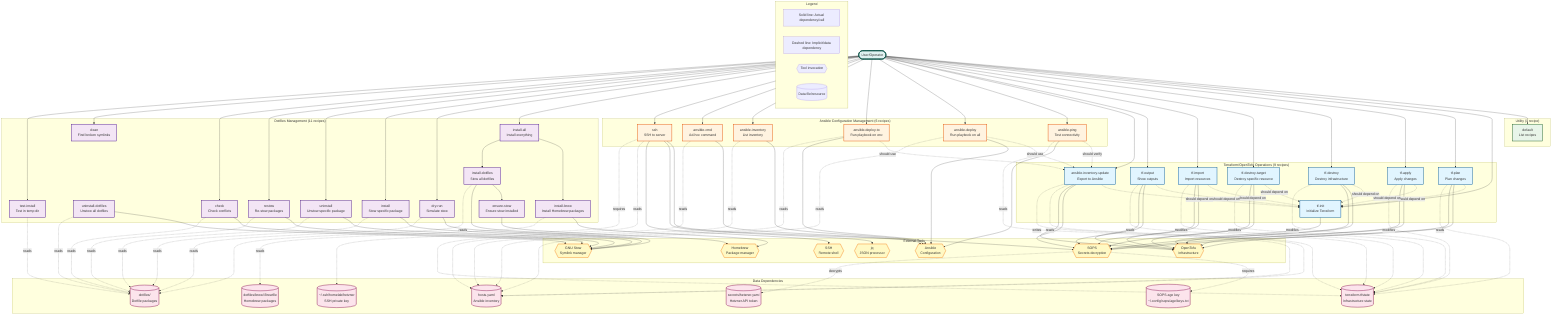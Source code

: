 graph TD
    %% ============================================================================
    %% Justfile Recipe Dependency Graph
    %% ============================================================================
    %% Generated: 2025-10-28
    %% Source: justfile (230 lines, 27 recipes)
    %% Purpose: Visualize recipe dependencies and tool invocations
    %% ============================================================================

    %% User entry points
    User([User/Operator])

    %% ============================================================================
    %% Recipe Nodes
    %% ============================================================================

    %% Utility
    default[default<br/>List recipes]

    %% Terraform/OpenTofu recipes
    tf-init[tf-init<br/>Initialize Terraform]
    tf-plan[tf-plan<br/>Plan changes]
    tf-apply[tf-apply<br/>Apply changes]
    tf-destroy[tf-destroy<br/>Destroy infrastructure]
    tf-destroy-target[tf-destroy-target<br/>Destroy specific resource]
    tf-import[tf-import<br/>Import resources]
    tf-output[tf-output<br/>Show outputs]
    ansible-inventory-update[ansible-inventory-update<br/>Export to Ansible]

    %% Ansible recipes
    ansible-ping[ansible-ping<br/>Test connectivity]
    ansible-deploy[ansible-deploy<br/>Run playbook on all]
    ansible-deploy-to[ansible-deploy-to<br/>Run playbook on env]
    ansible-inventory[ansible-inventory<br/>List inventory]
    ansible-cmd[ansible-cmd<br/>Ad-hoc command]
    ssh[ssh<br/>SSH to server]

    %% Dotfiles recipes
    install-all[install-all<br/>Install everything]
    install-brew[install-brew<br/>Install Homebrew packages]
    install-dotfiles[install-dotfiles<br/>Stow all dotfiles]
    uninstall-dotfiles[uninstall-dotfiles<br/>Unstow all dotfiles]
    ensure-stow[ensure-stow<br/>Ensure stow installed]
    dry-run[dry-run<br/>Simulate stow]
    install[install<br/>Stow specific package]
    uninstall[uninstall<br/>Unstow specific package]
    restow[restow<br/>Re-stow packages]
    check[check<br/>Check conflicts]
    clean[clean<br/>Find broken symlinks]
    test-install[test-install<br/>Test in temp dir]

    %% ============================================================================
    %% External Tools
    %% ============================================================================

    sops{{SOPS<br/>Secrets decryption}}
    tofu{{OpenTofu<br/>Infrastructure}}
    ansible{{Ansible<br/>Configuration}}
    stow{{GNU Stow<br/>Symlink manager}}
    brew{{Homebrew<br/>Package manager}}
    jq{{jq<br/>JSON processor}}
    ssh-tool{{SSH<br/>Remote shell}}

    %% ============================================================================
    %% Data Dependencies
    %% ============================================================================

    age-key[(SOPS age key<br/>~/.config/sops/age/keys.txt)]
    hetzner-secrets[(secrets/hetzner.yaml<br/>Hetzner API token)]
    tf-state[(terraform.tfstate<br/>Infrastructure state)]
    ansible-inv[(hosts.yaml<br/>Ansible inventory)]
    ssh-key[(~/.ssh/homelab/hetzner<br/>SSH private key)]
    dotfiles-dir[(dotfiles/<br/>Dotfile packages)]
    brewfile[(dotfiles/brew/.Brewfile<br/>Homebrew packages)]

    %% ============================================================================
    %% User Interactions
    %% ============================================================================

    User --> default
    User --> tf-init
    User --> tf-plan
    User --> tf-apply
    User --> tf-destroy
    User --> tf-destroy-target
    User --> tf-import
    User --> tf-output
    User --> ansible-inventory-update
    User --> ansible-ping
    User --> ansible-deploy
    User --> ansible-deploy-to
    User --> ansible-inventory
    User --> ansible-cmd
    User --> ssh
    User --> install-all
    User --> dry-run
    User --> install
    User --> uninstall
    User --> restow
    User --> check
    User --> clean
    User --> test-install

    %% ============================================================================
    %% Explicit Recipe Dependencies (Declared in justfile)
    %% ============================================================================

    install-all --> install-brew
    install-all --> install-dotfiles
    install-dotfiles --> ensure-stow

    %% ============================================================================
    %% Implicit Recipe Dependencies (Should exist but not declared)
    %% ============================================================================

    tf-plan -.->|should depend on| tf-init
    tf-apply -.->|should depend on| tf-init
    tf-destroy -.->|should depend on| tf-init
    tf-destroy-target -.->|should depend on| tf-init
    tf-import -.->|should depend on| tf-init
    tf-output -.->|should depend on| tf-init
    ansible-inventory-update -.->|should depend on| tf-init

    ansible-deploy -.->|should use| ansible-inventory-update
    ansible-deploy-to -.->|should use| ansible-inventory-update
    ansible-ping -.->|should verify| ansible-inventory-update

    %% ============================================================================
    %% Tool Invocations
    %% ============================================================================

    %% Terraform recipes call SOPS (8 times - DUPLICATION!)
    tf-plan --> sops
    tf-apply --> sops
    tf-destroy --> sops
    tf-destroy-target --> sops
    tf-import --> sops
    tf-output --> sops
    ansible-inventory-update --> sops
    ssh --> sops

    %% Terraform recipes call tofu
    tf-init --> tofu
    tf-plan --> tofu
    tf-apply --> tofu
    tf-destroy --> tofu
    tf-destroy-target --> tofu
    tf-import --> tofu
    tf-output --> tofu
    ansible-inventory-update --> tofu

    %% SSH recipe calls jq and ssh
    ssh --> jq
    ssh --> ssh-tool

    %% Ansible recipes call ansible
    ansible-ping --> ansible
    ansible-deploy --> ansible
    ansible-deploy-to --> ansible
    ansible-inventory --> ansible
    ansible-cmd --> ansible

    %% Dotfiles recipes call stow
    install-dotfiles --> stow
    uninstall-dotfiles --> stow
    dry-run --> stow
    install --> stow
    uninstall --> stow
    restow --> stow
    check --> stow

    %% Brew installation
    install-brew --> brew
    ensure-stow --> brew

    %% ============================================================================
    %% Data Dependencies
    %% ============================================================================

    %% SOPS requires age key
    sops -.->|requires| age-key
    sops -.->|decrypts| hetzner-secrets

    %% Terraform recipes require state
    tf-plan -.->|reads| tf-state
    tf-apply -.->|modifies| tf-state
    tf-destroy -.->|modifies| tf-state
    tf-destroy-target -.->|modifies| tf-state
    tf-import -.->|modifies| tf-state
    tf-output -.->|reads| tf-state
    ansible-inventory-update -.->|reads| tf-state
    ssh -.->|reads| tf-state

    %% Ansible inventory dependency
    ansible-inventory-update -.->|writes| ansible-inv
    ansible-ping -.->|reads| ansible-inv
    ansible-deploy -.->|reads| ansible-inv
    ansible-deploy-to -.->|reads| ansible-inv
    ansible-inventory -.->|reads| ansible-inv
    ansible-cmd -.->|reads| ansible-inv

    %% SSH key dependency
    ssh -.->|requires| ssh-key

    %% Dotfiles dependencies
    install-brew -.->|reads| brewfile
    install-dotfiles -.->|reads| dotfiles-dir
    uninstall-dotfiles -.->|reads| dotfiles-dir
    dry-run -.->|reads| dotfiles-dir
    install -.->|reads| dotfiles-dir
    uninstall -.->|reads| dotfiles-dir
    restow -.->|reads| dotfiles-dir
    check -.->|reads| dotfiles-dir
    test-install -.->|reads| dotfiles-dir

    %% ============================================================================
    %% Subgraph Grouping by Category
    %% ============================================================================

    subgraph terraform_recipes["Terraform/OpenTofu Operations (9 recipes)"]
        tf-init
        tf-plan
        tf-apply
        tf-destroy
        tf-destroy-target
        tf-import
        tf-output
        ansible-inventory-update
    end

    subgraph ansible_recipes["Ansible Configuration Management (6 recipes)"]
        ansible-ping
        ansible-deploy
        ansible-deploy-to
        ansible-inventory
        ansible-cmd
        ssh
    end

    subgraph dotfiles_recipes["Dotfiles Management (11 recipes)"]
        install-all
        install-brew
        install-dotfiles
        uninstall-dotfiles
        ensure-stow
        dry-run
        install
        uninstall
        restow
        check
        clean
        test-install
    end

    subgraph utility_recipes["Utility (1 recipe)"]
        default
    end

    subgraph external_tools["External Tools"]
        sops
        tofu
        ansible
        stow
        brew
        jq
        ssh-tool
    end

    subgraph data_files["Data Dependencies"]
        age-key
        hetzner-secrets
        tf-state
        ansible-inv
        ssh-key
        dotfiles-dir
        brewfile
    end

    %% ============================================================================
    %% Styling
    %% ============================================================================

    classDef terraform fill:#e1f5ff,stroke:#01579b,stroke-width:2px
    classDef ansible fill:#fff3e0,stroke:#e65100,stroke-width:2px
    classDef dotfiles fill:#f3e5f5,stroke:#4a148c,stroke-width:2px
    classDef utility fill:#e8f5e9,stroke:#1b5e20,stroke-width:2px
    classDef tool fill:#fff9c4,stroke:#f57f17,stroke-width:2px
    classDef data fill:#fce4ec,stroke:#880e4f,stroke-width:2px
    classDef user fill:#e0f2f1,stroke:#004d40,stroke-width:3px

    class tf-init,tf-plan,tf-apply,tf-destroy,tf-destroy-target,tf-import,tf-output,ansible-inventory-update terraform
    class ansible-ping,ansible-deploy,ansible-deploy-to,ansible-inventory,ansible-cmd,ssh ansible
    class install-all,install-brew,install-dotfiles,uninstall-dotfiles,ensure-stow,dry-run,install,uninstall,restow,check,clean,test-install dotfiles
    class default utility
    class sops,tofu,ansible,stow,brew,jq,ssh-tool tool
    class age-key,hetzner-secrets,tf-state,ansible-inv,ssh-key,dotfiles-dir,brewfile data
    class User user

    %% ============================================================================
    %% Legend
    %% ============================================================================

    subgraph legend["Legend"]
        direction LR
        L1[Solid line: Actual dependency/call]
        L2[Dashed line: Implicit/data dependency]
        L3{{Tool invocation}}
        L4[(Data file/resource)]
    end

    %% ============================================================================
    %% Critical Findings Highlighted
    %% ============================================================================

    %% FINDING 1: SOPS called 8 times (duplication!)
    %% Lines: 25, 32, 39, 48, 55, 62, 69, 101
    %% Recommendation: Extract to shared helper recipe

    %% FINDING 2: No validation recipes
    %% Missing: _validate-age-key, _validate-terraform-state, _validate-ansible-inventory

    %% FINDING 3: Implicit dependencies not enforced
    %% All tf-* recipes should depend on tf-init
    %% All ansible-* recipes should verify inventory freshness

    %% FINDING 4: Dotfiles recipes are separate concern
    %% 11 recipes (48% of total) unrelated to infrastructure
    %% Recommendation: Move to separate dotfiles.justfile